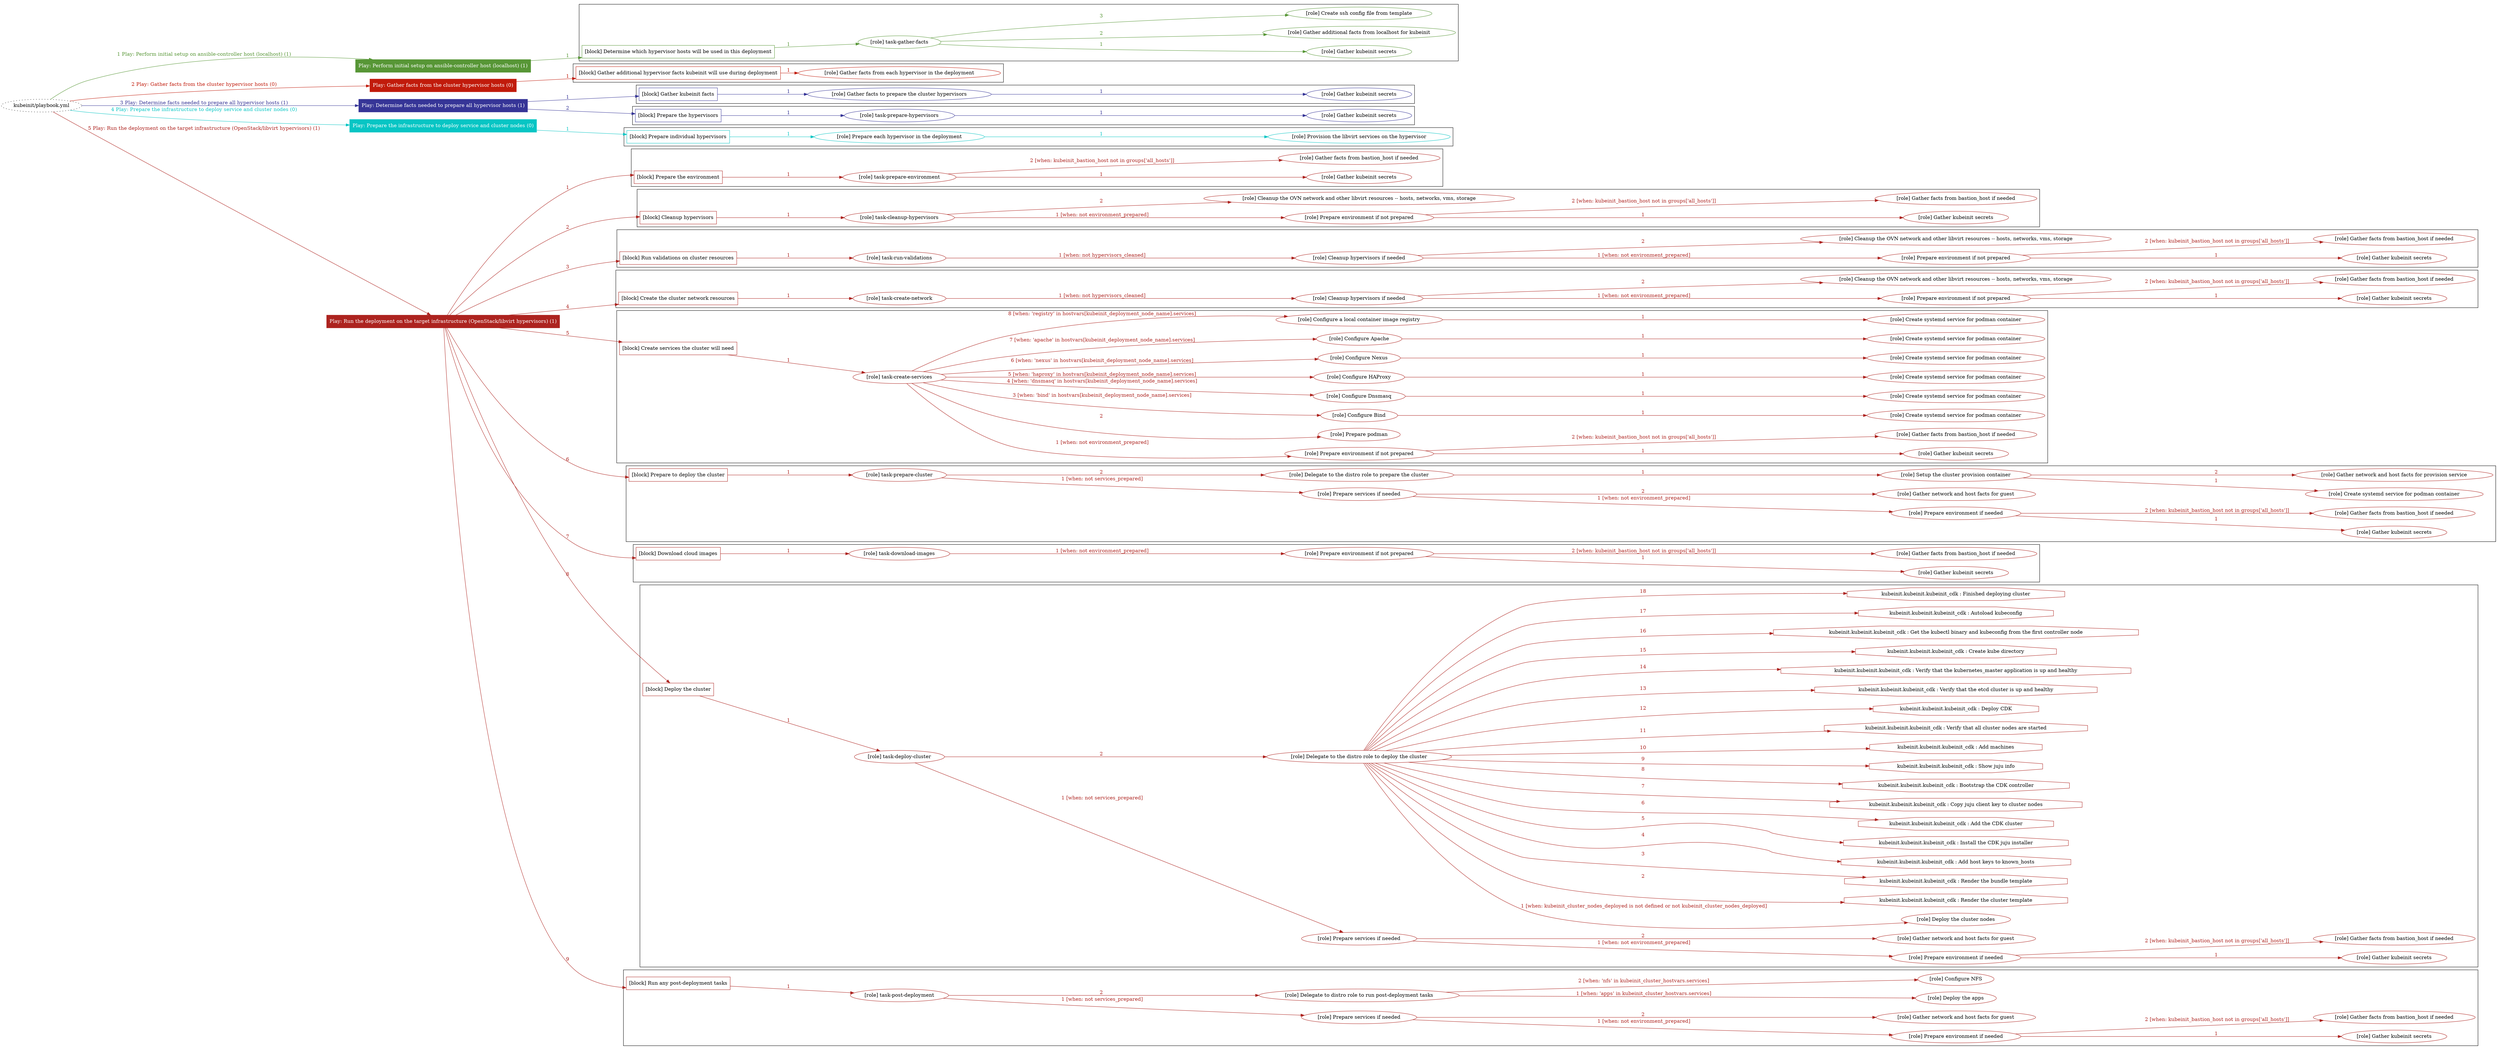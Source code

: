 digraph {
	graph [concentrate=true ordering=in rankdir=LR ratio=fill]
	edge [esep=5 sep=10]
	"kubeinit/playbook.yml" [URL="/home/runner/work/kubeinit/kubeinit/kubeinit/playbook.yml" id=playbook_30d21a10 style=dotted]
	"kubeinit/playbook.yml" -> play_025f1a08 [label="1 Play: Perform initial setup on ansible-controller host (localhost) (1)" color="#579636" fontcolor="#579636" id=edge_play_025f1a08 labeltooltip="1 Play: Perform initial setup on ansible-controller host (localhost) (1)" tooltip="1 Play: Perform initial setup on ansible-controller host (localhost) (1)"]
	subgraph "Play: Perform initial setup on ansible-controller host (localhost) (1)" {
		play_025f1a08 [label="Play: Perform initial setup on ansible-controller host (localhost) (1)" URL="/home/runner/work/kubeinit/kubeinit/kubeinit/playbook.yml" color="#579636" fontcolor="#ffffff" id=play_025f1a08 shape=box style=filled tooltip=localhost]
		play_025f1a08 -> block_5d4c8c67 [label=1 color="#579636" fontcolor="#579636" id=edge_block_5d4c8c67 labeltooltip=1 tooltip=1]
		subgraph cluster_block_5d4c8c67 {
			block_5d4c8c67 [label="[block] Determine which hypervisor hosts will be used in this deployment" URL="/home/runner/work/kubeinit/kubeinit/kubeinit/playbook.yml" color="#579636" id=block_5d4c8c67 labeltooltip="Determine which hypervisor hosts will be used in this deployment" shape=box tooltip="Determine which hypervisor hosts will be used in this deployment"]
			block_5d4c8c67 -> role_21041149 [label="1 " color="#579636" fontcolor="#579636" id=edge_role_21041149 labeltooltip="1 " tooltip="1 "]
			subgraph "task-gather-facts" {
				role_21041149 [label="[role] task-gather-facts" URL="/home/runner/work/kubeinit/kubeinit/kubeinit/playbook.yml" color="#579636" id=role_21041149 tooltip="task-gather-facts"]
				role_21041149 -> role_229ce5f5 [label="1 " color="#579636" fontcolor="#579636" id=edge_role_229ce5f5 labeltooltip="1 " tooltip="1 "]
				subgraph "Gather kubeinit secrets" {
					role_229ce5f5 [label="[role] Gather kubeinit secrets" URL="/home/runner/.ansible/collections/ansible_collections/kubeinit/kubeinit/roles/kubeinit_prepare/tasks/build_hypervisors_group.yml" color="#579636" id=role_229ce5f5 tooltip="Gather kubeinit secrets"]
				}
				role_21041149 -> role_b0ce690d [label="2 " color="#579636" fontcolor="#579636" id=edge_role_b0ce690d labeltooltip="2 " tooltip="2 "]
				subgraph "Gather additional facts from localhost for kubeinit" {
					role_b0ce690d [label="[role] Gather additional facts from localhost for kubeinit" URL="/home/runner/.ansible/collections/ansible_collections/kubeinit/kubeinit/roles/kubeinit_prepare/tasks/build_hypervisors_group.yml" color="#579636" id=role_b0ce690d tooltip="Gather additional facts from localhost for kubeinit"]
				}
				role_21041149 -> role_36948335 [label="3 " color="#579636" fontcolor="#579636" id=edge_role_36948335 labeltooltip="3 " tooltip="3 "]
				subgraph "Create ssh config file from template" {
					role_36948335 [label="[role] Create ssh config file from template" URL="/home/runner/.ansible/collections/ansible_collections/kubeinit/kubeinit/roles/kubeinit_prepare/tasks/build_hypervisors_group.yml" color="#579636" id=role_36948335 tooltip="Create ssh config file from template"]
				}
			}
		}
	}
	"kubeinit/playbook.yml" -> play_4ce7e1fe [label="2 Play: Gather facts from the cluster hypervisor hosts (0)" color="#c11b0b" fontcolor="#c11b0b" id=edge_play_4ce7e1fe labeltooltip="2 Play: Gather facts from the cluster hypervisor hosts (0)" tooltip="2 Play: Gather facts from the cluster hypervisor hosts (0)"]
	subgraph "Play: Gather facts from the cluster hypervisor hosts (0)" {
		play_4ce7e1fe [label="Play: Gather facts from the cluster hypervisor hosts (0)" URL="/home/runner/work/kubeinit/kubeinit/kubeinit/playbook.yml" color="#c11b0b" fontcolor="#ffffff" id=play_4ce7e1fe shape=box style=filled tooltip="Play: Gather facts from the cluster hypervisor hosts (0)"]
		play_4ce7e1fe -> block_2346156a [label=1 color="#c11b0b" fontcolor="#c11b0b" id=edge_block_2346156a labeltooltip=1 tooltip=1]
		subgraph cluster_block_2346156a {
			block_2346156a [label="[block] Gather additional hypervisor facts kubeinit will use during deployment" URL="/home/runner/work/kubeinit/kubeinit/kubeinit/playbook.yml" color="#c11b0b" id=block_2346156a labeltooltip="Gather additional hypervisor facts kubeinit will use during deployment" shape=box tooltip="Gather additional hypervisor facts kubeinit will use during deployment"]
			block_2346156a -> role_1f23dcbb [label="1 " color="#c11b0b" fontcolor="#c11b0b" id=edge_role_1f23dcbb labeltooltip="1 " tooltip="1 "]
			subgraph "Gather facts from each hypervisor in the deployment" {
				role_1f23dcbb [label="[role] Gather facts from each hypervisor in the deployment" URL="/home/runner/work/kubeinit/kubeinit/kubeinit/playbook.yml" color="#c11b0b" id=role_1f23dcbb tooltip="Gather facts from each hypervisor in the deployment"]
			}
		}
	}
	"kubeinit/playbook.yml" -> play_ddccc95a [label="3 Play: Determine facts needed to prepare all hypervisor hosts (1)" color="#363597" fontcolor="#363597" id=edge_play_ddccc95a labeltooltip="3 Play: Determine facts needed to prepare all hypervisor hosts (1)" tooltip="3 Play: Determine facts needed to prepare all hypervisor hosts (1)"]
	subgraph "Play: Determine facts needed to prepare all hypervisor hosts (1)" {
		play_ddccc95a [label="Play: Determine facts needed to prepare all hypervisor hosts (1)" URL="/home/runner/work/kubeinit/kubeinit/kubeinit/playbook.yml" color="#363597" fontcolor="#ffffff" id=play_ddccc95a shape=box style=filled tooltip=localhost]
		play_ddccc95a -> block_87a420b2 [label=1 color="#363597" fontcolor="#363597" id=edge_block_87a420b2 labeltooltip=1 tooltip=1]
		subgraph cluster_block_87a420b2 {
			block_87a420b2 [label="[block] Gather kubeinit facts" URL="/home/runner/work/kubeinit/kubeinit/kubeinit/playbook.yml" color="#363597" id=block_87a420b2 labeltooltip="Gather kubeinit facts" shape=box tooltip="Gather kubeinit facts"]
			block_87a420b2 -> role_b308c6ef [label="1 " color="#363597" fontcolor="#363597" id=edge_role_b308c6ef labeltooltip="1 " tooltip="1 "]
			subgraph "Gather facts to prepare the cluster hypervisors" {
				role_b308c6ef [label="[role] Gather facts to prepare the cluster hypervisors" URL="/home/runner/work/kubeinit/kubeinit/kubeinit/playbook.yml" color="#363597" id=role_b308c6ef tooltip="Gather facts to prepare the cluster hypervisors"]
				role_b308c6ef -> role_d88ee754 [label="1 " color="#363597" fontcolor="#363597" id=edge_role_d88ee754 labeltooltip="1 " tooltip="1 "]
				subgraph "Gather kubeinit secrets" {
					role_d88ee754 [label="[role] Gather kubeinit secrets" URL="/home/runner/.ansible/collections/ansible_collections/kubeinit/kubeinit/roles/kubeinit_prepare/tasks/gather_kubeinit_facts.yml" color="#363597" id=role_d88ee754 tooltip="Gather kubeinit secrets"]
				}
			}
		}
		play_ddccc95a -> block_27677c48 [label=2 color="#363597" fontcolor="#363597" id=edge_block_27677c48 labeltooltip=2 tooltip=2]
		subgraph cluster_block_27677c48 {
			block_27677c48 [label="[block] Prepare the hypervisors" URL="/home/runner/work/kubeinit/kubeinit/kubeinit/playbook.yml" color="#363597" id=block_27677c48 labeltooltip="Prepare the hypervisors" shape=box tooltip="Prepare the hypervisors"]
			block_27677c48 -> role_664a2248 [label="1 " color="#363597" fontcolor="#363597" id=edge_role_664a2248 labeltooltip="1 " tooltip="1 "]
			subgraph "task-prepare-hypervisors" {
				role_664a2248 [label="[role] task-prepare-hypervisors" URL="/home/runner/work/kubeinit/kubeinit/kubeinit/playbook.yml" color="#363597" id=role_664a2248 tooltip="task-prepare-hypervisors"]
				role_664a2248 -> role_19e0c2fb [label="1 " color="#363597" fontcolor="#363597" id=edge_role_19e0c2fb labeltooltip="1 " tooltip="1 "]
				subgraph "Gather kubeinit secrets" {
					role_19e0c2fb [label="[role] Gather kubeinit secrets" URL="/home/runner/.ansible/collections/ansible_collections/kubeinit/kubeinit/roles/kubeinit_prepare/tasks/gather_kubeinit_facts.yml" color="#363597" id=role_19e0c2fb tooltip="Gather kubeinit secrets"]
				}
			}
		}
	}
	"kubeinit/playbook.yml" -> play_166063ec [label="4 Play: Prepare the infrastructure to deploy service and cluster nodes (0)" color="#07c5c4" fontcolor="#07c5c4" id=edge_play_166063ec labeltooltip="4 Play: Prepare the infrastructure to deploy service and cluster nodes (0)" tooltip="4 Play: Prepare the infrastructure to deploy service and cluster nodes (0)"]
	subgraph "Play: Prepare the infrastructure to deploy service and cluster nodes (0)" {
		play_166063ec [label="Play: Prepare the infrastructure to deploy service and cluster nodes (0)" URL="/home/runner/work/kubeinit/kubeinit/kubeinit/playbook.yml" color="#07c5c4" fontcolor="#ffffff" id=play_166063ec shape=box style=filled tooltip="Play: Prepare the infrastructure to deploy service and cluster nodes (0)"]
		play_166063ec -> block_a33ff3dd [label=1 color="#07c5c4" fontcolor="#07c5c4" id=edge_block_a33ff3dd labeltooltip=1 tooltip=1]
		subgraph cluster_block_a33ff3dd {
			block_a33ff3dd [label="[block] Prepare individual hypervisors" URL="/home/runner/work/kubeinit/kubeinit/kubeinit/playbook.yml" color="#07c5c4" id=block_a33ff3dd labeltooltip="Prepare individual hypervisors" shape=box tooltip="Prepare individual hypervisors"]
			block_a33ff3dd -> role_ee4885bb [label="1 " color="#07c5c4" fontcolor="#07c5c4" id=edge_role_ee4885bb labeltooltip="1 " tooltip="1 "]
			subgraph "Prepare each hypervisor in the deployment" {
				role_ee4885bb [label="[role] Prepare each hypervisor in the deployment" URL="/home/runner/work/kubeinit/kubeinit/kubeinit/playbook.yml" color="#07c5c4" id=role_ee4885bb tooltip="Prepare each hypervisor in the deployment"]
				role_ee4885bb -> role_7a27f499 [label="1 " color="#07c5c4" fontcolor="#07c5c4" id=edge_role_7a27f499 labeltooltip="1 " tooltip="1 "]
				subgraph "Provision the libvirt services on the hypervisor" {
					role_7a27f499 [label="[role] Provision the libvirt services on the hypervisor" URL="/home/runner/.ansible/collections/ansible_collections/kubeinit/kubeinit/roles/kubeinit_prepare/tasks/prepare_hypervisor.yml" color="#07c5c4" id=role_7a27f499 tooltip="Provision the libvirt services on the hypervisor"]
				}
			}
		}
	}
	"kubeinit/playbook.yml" -> play_fd8ba2b4 [label="5 Play: Run the deployment on the target infrastructure (OpenStack/libvirt hypervisors) (1)" color="#ad231f" fontcolor="#ad231f" id=edge_play_fd8ba2b4 labeltooltip="5 Play: Run the deployment on the target infrastructure (OpenStack/libvirt hypervisors) (1)" tooltip="5 Play: Run the deployment on the target infrastructure (OpenStack/libvirt hypervisors) (1)"]
	subgraph "Play: Run the deployment on the target infrastructure (OpenStack/libvirt hypervisors) (1)" {
		play_fd8ba2b4 [label="Play: Run the deployment on the target infrastructure (OpenStack/libvirt hypervisors) (1)" URL="/home/runner/work/kubeinit/kubeinit/kubeinit/playbook.yml" color="#ad231f" fontcolor="#ffffff" id=play_fd8ba2b4 shape=box style=filled tooltip=localhost]
		play_fd8ba2b4 -> block_4c7c4606 [label=1 color="#ad231f" fontcolor="#ad231f" id=edge_block_4c7c4606 labeltooltip=1 tooltip=1]
		subgraph cluster_block_4c7c4606 {
			block_4c7c4606 [label="[block] Prepare the environment" URL="/home/runner/work/kubeinit/kubeinit/kubeinit/playbook.yml" color="#ad231f" id=block_4c7c4606 labeltooltip="Prepare the environment" shape=box tooltip="Prepare the environment"]
			block_4c7c4606 -> role_a2d99c66 [label="1 " color="#ad231f" fontcolor="#ad231f" id=edge_role_a2d99c66 labeltooltip="1 " tooltip="1 "]
			subgraph "task-prepare-environment" {
				role_a2d99c66 [label="[role] task-prepare-environment" URL="/home/runner/work/kubeinit/kubeinit/kubeinit/playbook.yml" color="#ad231f" id=role_a2d99c66 tooltip="task-prepare-environment"]
				role_a2d99c66 -> role_9567ee6f [label="1 " color="#ad231f" fontcolor="#ad231f" id=edge_role_9567ee6f labeltooltip="1 " tooltip="1 "]
				subgraph "Gather kubeinit secrets" {
					role_9567ee6f [label="[role] Gather kubeinit secrets" URL="/home/runner/.ansible/collections/ansible_collections/kubeinit/kubeinit/roles/kubeinit_prepare/tasks/gather_kubeinit_facts.yml" color="#ad231f" id=role_9567ee6f tooltip="Gather kubeinit secrets"]
				}
				role_a2d99c66 -> role_25e3a2d7 [label="2 [when: kubeinit_bastion_host not in groups['all_hosts']]" color="#ad231f" fontcolor="#ad231f" id=edge_role_25e3a2d7 labeltooltip="2 [when: kubeinit_bastion_host not in groups['all_hosts']]" tooltip="2 [when: kubeinit_bastion_host not in groups['all_hosts']]"]
				subgraph "Gather facts from bastion_host if needed" {
					role_25e3a2d7 [label="[role] Gather facts from bastion_host if needed" URL="/home/runner/.ansible/collections/ansible_collections/kubeinit/kubeinit/roles/kubeinit_prepare/tasks/main.yml" color="#ad231f" id=role_25e3a2d7 tooltip="Gather facts from bastion_host if needed"]
				}
			}
		}
		play_fd8ba2b4 -> block_2d441786 [label=2 color="#ad231f" fontcolor="#ad231f" id=edge_block_2d441786 labeltooltip=2 tooltip=2]
		subgraph cluster_block_2d441786 {
			block_2d441786 [label="[block] Cleanup hypervisors" URL="/home/runner/work/kubeinit/kubeinit/kubeinit/playbook.yml" color="#ad231f" id=block_2d441786 labeltooltip="Cleanup hypervisors" shape=box tooltip="Cleanup hypervisors"]
			block_2d441786 -> role_ef2d1cad [label="1 " color="#ad231f" fontcolor="#ad231f" id=edge_role_ef2d1cad labeltooltip="1 " tooltip="1 "]
			subgraph "task-cleanup-hypervisors" {
				role_ef2d1cad [label="[role] task-cleanup-hypervisors" URL="/home/runner/work/kubeinit/kubeinit/kubeinit/playbook.yml" color="#ad231f" id=role_ef2d1cad tooltip="task-cleanup-hypervisors"]
				role_ef2d1cad -> role_a94af7ad [label="1 [when: not environment_prepared]" color="#ad231f" fontcolor="#ad231f" id=edge_role_a94af7ad labeltooltip="1 [when: not environment_prepared]" tooltip="1 [when: not environment_prepared]"]
				subgraph "Prepare environment if not prepared" {
					role_a94af7ad [label="[role] Prepare environment if not prepared" URL="/home/runner/.ansible/collections/ansible_collections/kubeinit/kubeinit/roles/kubeinit_libvirt/tasks/cleanup_hypervisors.yml" color="#ad231f" id=role_a94af7ad tooltip="Prepare environment if not prepared"]
					role_a94af7ad -> role_3e57bcb7 [label="1 " color="#ad231f" fontcolor="#ad231f" id=edge_role_3e57bcb7 labeltooltip="1 " tooltip="1 "]
					subgraph "Gather kubeinit secrets" {
						role_3e57bcb7 [label="[role] Gather kubeinit secrets" URL="/home/runner/.ansible/collections/ansible_collections/kubeinit/kubeinit/roles/kubeinit_prepare/tasks/gather_kubeinit_facts.yml" color="#ad231f" id=role_3e57bcb7 tooltip="Gather kubeinit secrets"]
					}
					role_a94af7ad -> role_781624ca [label="2 [when: kubeinit_bastion_host not in groups['all_hosts']]" color="#ad231f" fontcolor="#ad231f" id=edge_role_781624ca labeltooltip="2 [when: kubeinit_bastion_host not in groups['all_hosts']]" tooltip="2 [when: kubeinit_bastion_host not in groups['all_hosts']]"]
					subgraph "Gather facts from bastion_host if needed" {
						role_781624ca [label="[role] Gather facts from bastion_host if needed" URL="/home/runner/.ansible/collections/ansible_collections/kubeinit/kubeinit/roles/kubeinit_prepare/tasks/main.yml" color="#ad231f" id=role_781624ca tooltip="Gather facts from bastion_host if needed"]
					}
				}
				role_ef2d1cad -> role_dff8a1dd [label="2 " color="#ad231f" fontcolor="#ad231f" id=edge_role_dff8a1dd labeltooltip="2 " tooltip="2 "]
				subgraph "Cleanup the OVN network and other libvirt resources -- hosts, networks, vms, storage" {
					role_dff8a1dd [label="[role] Cleanup the OVN network and other libvirt resources -- hosts, networks, vms, storage" URL="/home/runner/.ansible/collections/ansible_collections/kubeinit/kubeinit/roles/kubeinit_libvirt/tasks/cleanup_hypervisors.yml" color="#ad231f" id=role_dff8a1dd tooltip="Cleanup the OVN network and other libvirt resources -- hosts, networks, vms, storage"]
				}
			}
		}
		play_fd8ba2b4 -> block_5bc8a5e4 [label=3 color="#ad231f" fontcolor="#ad231f" id=edge_block_5bc8a5e4 labeltooltip=3 tooltip=3]
		subgraph cluster_block_5bc8a5e4 {
			block_5bc8a5e4 [label="[block] Run validations on cluster resources" URL="/home/runner/work/kubeinit/kubeinit/kubeinit/playbook.yml" color="#ad231f" id=block_5bc8a5e4 labeltooltip="Run validations on cluster resources" shape=box tooltip="Run validations on cluster resources"]
			block_5bc8a5e4 -> role_9f469bbd [label="1 " color="#ad231f" fontcolor="#ad231f" id=edge_role_9f469bbd labeltooltip="1 " tooltip="1 "]
			subgraph "task-run-validations" {
				role_9f469bbd [label="[role] task-run-validations" URL="/home/runner/work/kubeinit/kubeinit/kubeinit/playbook.yml" color="#ad231f" id=role_9f469bbd tooltip="task-run-validations"]
				role_9f469bbd -> role_f65868d7 [label="1 [when: not hypervisors_cleaned]" color="#ad231f" fontcolor="#ad231f" id=edge_role_f65868d7 labeltooltip="1 [when: not hypervisors_cleaned]" tooltip="1 [when: not hypervisors_cleaned]"]
				subgraph "Cleanup hypervisors if needed" {
					role_f65868d7 [label="[role] Cleanup hypervisors if needed" URL="/home/runner/.ansible/collections/ansible_collections/kubeinit/kubeinit/roles/kubeinit_validations/tasks/main.yml" color="#ad231f" id=role_f65868d7 tooltip="Cleanup hypervisors if needed"]
					role_f65868d7 -> role_eb84b957 [label="1 [when: not environment_prepared]" color="#ad231f" fontcolor="#ad231f" id=edge_role_eb84b957 labeltooltip="1 [when: not environment_prepared]" tooltip="1 [when: not environment_prepared]"]
					subgraph "Prepare environment if not prepared" {
						role_eb84b957 [label="[role] Prepare environment if not prepared" URL="/home/runner/.ansible/collections/ansible_collections/kubeinit/kubeinit/roles/kubeinit_libvirt/tasks/cleanup_hypervisors.yml" color="#ad231f" id=role_eb84b957 tooltip="Prepare environment if not prepared"]
						role_eb84b957 -> role_18fcd246 [label="1 " color="#ad231f" fontcolor="#ad231f" id=edge_role_18fcd246 labeltooltip="1 " tooltip="1 "]
						subgraph "Gather kubeinit secrets" {
							role_18fcd246 [label="[role] Gather kubeinit secrets" URL="/home/runner/.ansible/collections/ansible_collections/kubeinit/kubeinit/roles/kubeinit_prepare/tasks/gather_kubeinit_facts.yml" color="#ad231f" id=role_18fcd246 tooltip="Gather kubeinit secrets"]
						}
						role_eb84b957 -> role_c46f5775 [label="2 [when: kubeinit_bastion_host not in groups['all_hosts']]" color="#ad231f" fontcolor="#ad231f" id=edge_role_c46f5775 labeltooltip="2 [when: kubeinit_bastion_host not in groups['all_hosts']]" tooltip="2 [when: kubeinit_bastion_host not in groups['all_hosts']]"]
						subgraph "Gather facts from bastion_host if needed" {
							role_c46f5775 [label="[role] Gather facts from bastion_host if needed" URL="/home/runner/.ansible/collections/ansible_collections/kubeinit/kubeinit/roles/kubeinit_prepare/tasks/main.yml" color="#ad231f" id=role_c46f5775 tooltip="Gather facts from bastion_host if needed"]
						}
					}
					role_f65868d7 -> role_adb3ea1c [label="2 " color="#ad231f" fontcolor="#ad231f" id=edge_role_adb3ea1c labeltooltip="2 " tooltip="2 "]
					subgraph "Cleanup the OVN network and other libvirt resources -- hosts, networks, vms, storage" {
						role_adb3ea1c [label="[role] Cleanup the OVN network and other libvirt resources -- hosts, networks, vms, storage" URL="/home/runner/.ansible/collections/ansible_collections/kubeinit/kubeinit/roles/kubeinit_libvirt/tasks/cleanup_hypervisors.yml" color="#ad231f" id=role_adb3ea1c tooltip="Cleanup the OVN network and other libvirt resources -- hosts, networks, vms, storage"]
					}
				}
			}
		}
		play_fd8ba2b4 -> block_ec8a6b00 [label=4 color="#ad231f" fontcolor="#ad231f" id=edge_block_ec8a6b00 labeltooltip=4 tooltip=4]
		subgraph cluster_block_ec8a6b00 {
			block_ec8a6b00 [label="[block] Create the cluster network resources" URL="/home/runner/work/kubeinit/kubeinit/kubeinit/playbook.yml" color="#ad231f" id=block_ec8a6b00 labeltooltip="Create the cluster network resources" shape=box tooltip="Create the cluster network resources"]
			block_ec8a6b00 -> role_7d8aef89 [label="1 " color="#ad231f" fontcolor="#ad231f" id=edge_role_7d8aef89 labeltooltip="1 " tooltip="1 "]
			subgraph "task-create-network" {
				role_7d8aef89 [label="[role] task-create-network" URL="/home/runner/work/kubeinit/kubeinit/kubeinit/playbook.yml" color="#ad231f" id=role_7d8aef89 tooltip="task-create-network"]
				role_7d8aef89 -> role_a4110d48 [label="1 [when: not hypervisors_cleaned]" color="#ad231f" fontcolor="#ad231f" id=edge_role_a4110d48 labeltooltip="1 [when: not hypervisors_cleaned]" tooltip="1 [when: not hypervisors_cleaned]"]
				subgraph "Cleanup hypervisors if needed" {
					role_a4110d48 [label="[role] Cleanup hypervisors if needed" URL="/home/runner/.ansible/collections/ansible_collections/kubeinit/kubeinit/roles/kubeinit_libvirt/tasks/create_network.yml" color="#ad231f" id=role_a4110d48 tooltip="Cleanup hypervisors if needed"]
					role_a4110d48 -> role_8b14fcb0 [label="1 [when: not environment_prepared]" color="#ad231f" fontcolor="#ad231f" id=edge_role_8b14fcb0 labeltooltip="1 [when: not environment_prepared]" tooltip="1 [when: not environment_prepared]"]
					subgraph "Prepare environment if not prepared" {
						role_8b14fcb0 [label="[role] Prepare environment if not prepared" URL="/home/runner/.ansible/collections/ansible_collections/kubeinit/kubeinit/roles/kubeinit_libvirt/tasks/cleanup_hypervisors.yml" color="#ad231f" id=role_8b14fcb0 tooltip="Prepare environment if not prepared"]
						role_8b14fcb0 -> role_9b36d74d [label="1 " color="#ad231f" fontcolor="#ad231f" id=edge_role_9b36d74d labeltooltip="1 " tooltip="1 "]
						subgraph "Gather kubeinit secrets" {
							role_9b36d74d [label="[role] Gather kubeinit secrets" URL="/home/runner/.ansible/collections/ansible_collections/kubeinit/kubeinit/roles/kubeinit_prepare/tasks/gather_kubeinit_facts.yml" color="#ad231f" id=role_9b36d74d tooltip="Gather kubeinit secrets"]
						}
						role_8b14fcb0 -> role_15b9a8f8 [label="2 [when: kubeinit_bastion_host not in groups['all_hosts']]" color="#ad231f" fontcolor="#ad231f" id=edge_role_15b9a8f8 labeltooltip="2 [when: kubeinit_bastion_host not in groups['all_hosts']]" tooltip="2 [when: kubeinit_bastion_host not in groups['all_hosts']]"]
						subgraph "Gather facts from bastion_host if needed" {
							role_15b9a8f8 [label="[role] Gather facts from bastion_host if needed" URL="/home/runner/.ansible/collections/ansible_collections/kubeinit/kubeinit/roles/kubeinit_prepare/tasks/main.yml" color="#ad231f" id=role_15b9a8f8 tooltip="Gather facts from bastion_host if needed"]
						}
					}
					role_a4110d48 -> role_02d79713 [label="2 " color="#ad231f" fontcolor="#ad231f" id=edge_role_02d79713 labeltooltip="2 " tooltip="2 "]
					subgraph "Cleanup the OVN network and other libvirt resources -- hosts, networks, vms, storage" {
						role_02d79713 [label="[role] Cleanup the OVN network and other libvirt resources -- hosts, networks, vms, storage" URL="/home/runner/.ansible/collections/ansible_collections/kubeinit/kubeinit/roles/kubeinit_libvirt/tasks/cleanup_hypervisors.yml" color="#ad231f" id=role_02d79713 tooltip="Cleanup the OVN network and other libvirt resources -- hosts, networks, vms, storage"]
					}
				}
			}
		}
		play_fd8ba2b4 -> block_6a7971f4 [label=5 color="#ad231f" fontcolor="#ad231f" id=edge_block_6a7971f4 labeltooltip=5 tooltip=5]
		subgraph cluster_block_6a7971f4 {
			block_6a7971f4 [label="[block] Create services the cluster will need" URL="/home/runner/work/kubeinit/kubeinit/kubeinit/playbook.yml" color="#ad231f" id=block_6a7971f4 labeltooltip="Create services the cluster will need" shape=box tooltip="Create services the cluster will need"]
			block_6a7971f4 -> role_14b0a792 [label="1 " color="#ad231f" fontcolor="#ad231f" id=edge_role_14b0a792 labeltooltip="1 " tooltip="1 "]
			subgraph "task-create-services" {
				role_14b0a792 [label="[role] task-create-services" URL="/home/runner/work/kubeinit/kubeinit/kubeinit/playbook.yml" color="#ad231f" id=role_14b0a792 tooltip="task-create-services"]
				role_14b0a792 -> role_591407d9 [label="1 [when: not environment_prepared]" color="#ad231f" fontcolor="#ad231f" id=edge_role_591407d9 labeltooltip="1 [when: not environment_prepared]" tooltip="1 [when: not environment_prepared]"]
				subgraph "Prepare environment if not prepared" {
					role_591407d9 [label="[role] Prepare environment if not prepared" URL="/home/runner/.ansible/collections/ansible_collections/kubeinit/kubeinit/roles/kubeinit_services/tasks/main.yml" color="#ad231f" id=role_591407d9 tooltip="Prepare environment if not prepared"]
					role_591407d9 -> role_9155cc72 [label="1 " color="#ad231f" fontcolor="#ad231f" id=edge_role_9155cc72 labeltooltip="1 " tooltip="1 "]
					subgraph "Gather kubeinit secrets" {
						role_9155cc72 [label="[role] Gather kubeinit secrets" URL="/home/runner/.ansible/collections/ansible_collections/kubeinit/kubeinit/roles/kubeinit_prepare/tasks/gather_kubeinit_facts.yml" color="#ad231f" id=role_9155cc72 tooltip="Gather kubeinit secrets"]
					}
					role_591407d9 -> role_a4331ed5 [label="2 [when: kubeinit_bastion_host not in groups['all_hosts']]" color="#ad231f" fontcolor="#ad231f" id=edge_role_a4331ed5 labeltooltip="2 [when: kubeinit_bastion_host not in groups['all_hosts']]" tooltip="2 [when: kubeinit_bastion_host not in groups['all_hosts']]"]
					subgraph "Gather facts from bastion_host if needed" {
						role_a4331ed5 [label="[role] Gather facts from bastion_host if needed" URL="/home/runner/.ansible/collections/ansible_collections/kubeinit/kubeinit/roles/kubeinit_prepare/tasks/main.yml" color="#ad231f" id=role_a4331ed5 tooltip="Gather facts from bastion_host if needed"]
					}
				}
				role_14b0a792 -> role_f0c7b7d2 [label="2 " color="#ad231f" fontcolor="#ad231f" id=edge_role_f0c7b7d2 labeltooltip="2 " tooltip="2 "]
				subgraph "Prepare podman" {
					role_f0c7b7d2 [label="[role] Prepare podman" URL="/home/runner/.ansible/collections/ansible_collections/kubeinit/kubeinit/roles/kubeinit_services/tasks/00_create_service_pod.yml" color="#ad231f" id=role_f0c7b7d2 tooltip="Prepare podman"]
				}
				role_14b0a792 -> role_6f75eddb [label="3 [when: 'bind' in hostvars[kubeinit_deployment_node_name].services]" color="#ad231f" fontcolor="#ad231f" id=edge_role_6f75eddb labeltooltip="3 [when: 'bind' in hostvars[kubeinit_deployment_node_name].services]" tooltip="3 [when: 'bind' in hostvars[kubeinit_deployment_node_name].services]"]
				subgraph "Configure Bind" {
					role_6f75eddb [label="[role] Configure Bind" URL="/home/runner/.ansible/collections/ansible_collections/kubeinit/kubeinit/roles/kubeinit_services/tasks/start_services_containers.yml" color="#ad231f" id=role_6f75eddb tooltip="Configure Bind"]
					role_6f75eddb -> role_fdf5fbcb [label="1 " color="#ad231f" fontcolor="#ad231f" id=edge_role_fdf5fbcb labeltooltip="1 " tooltip="1 "]
					subgraph "Create systemd service for podman container" {
						role_fdf5fbcb [label="[role] Create systemd service for podman container" URL="/home/runner/.ansible/collections/ansible_collections/kubeinit/kubeinit/roles/kubeinit_bind/tasks/main.yml" color="#ad231f" id=role_fdf5fbcb tooltip="Create systemd service for podman container"]
					}
				}
				role_14b0a792 -> role_08514412 [label="4 [when: 'dnsmasq' in hostvars[kubeinit_deployment_node_name].services]" color="#ad231f" fontcolor="#ad231f" id=edge_role_08514412 labeltooltip="4 [when: 'dnsmasq' in hostvars[kubeinit_deployment_node_name].services]" tooltip="4 [when: 'dnsmasq' in hostvars[kubeinit_deployment_node_name].services]"]
				subgraph "Configure Dnsmasq" {
					role_08514412 [label="[role] Configure Dnsmasq" URL="/home/runner/.ansible/collections/ansible_collections/kubeinit/kubeinit/roles/kubeinit_services/tasks/start_services_containers.yml" color="#ad231f" id=role_08514412 tooltip="Configure Dnsmasq"]
					role_08514412 -> role_964f129e [label="1 " color="#ad231f" fontcolor="#ad231f" id=edge_role_964f129e labeltooltip="1 " tooltip="1 "]
					subgraph "Create systemd service for podman container" {
						role_964f129e [label="[role] Create systemd service for podman container" URL="/home/runner/.ansible/collections/ansible_collections/kubeinit/kubeinit/roles/kubeinit_dnsmasq/tasks/main.yml" color="#ad231f" id=role_964f129e tooltip="Create systemd service for podman container"]
					}
				}
				role_14b0a792 -> role_113a4937 [label="5 [when: 'haproxy' in hostvars[kubeinit_deployment_node_name].services]" color="#ad231f" fontcolor="#ad231f" id=edge_role_113a4937 labeltooltip="5 [when: 'haproxy' in hostvars[kubeinit_deployment_node_name].services]" tooltip="5 [when: 'haproxy' in hostvars[kubeinit_deployment_node_name].services]"]
				subgraph "Configure HAProxy" {
					role_113a4937 [label="[role] Configure HAProxy" URL="/home/runner/.ansible/collections/ansible_collections/kubeinit/kubeinit/roles/kubeinit_services/tasks/start_services_containers.yml" color="#ad231f" id=role_113a4937 tooltip="Configure HAProxy"]
					role_113a4937 -> role_d18dd566 [label="1 " color="#ad231f" fontcolor="#ad231f" id=edge_role_d18dd566 labeltooltip="1 " tooltip="1 "]
					subgraph "Create systemd service for podman container" {
						role_d18dd566 [label="[role] Create systemd service for podman container" URL="/home/runner/.ansible/collections/ansible_collections/kubeinit/kubeinit/roles/kubeinit_haproxy/tasks/main.yml" color="#ad231f" id=role_d18dd566 tooltip="Create systemd service for podman container"]
					}
				}
				role_14b0a792 -> role_01611f17 [label="6 [when: 'nexus' in hostvars[kubeinit_deployment_node_name].services]" color="#ad231f" fontcolor="#ad231f" id=edge_role_01611f17 labeltooltip="6 [when: 'nexus' in hostvars[kubeinit_deployment_node_name].services]" tooltip="6 [when: 'nexus' in hostvars[kubeinit_deployment_node_name].services]"]
				subgraph "Configure Nexus" {
					role_01611f17 [label="[role] Configure Nexus" URL="/home/runner/.ansible/collections/ansible_collections/kubeinit/kubeinit/roles/kubeinit_services/tasks/start_services_containers.yml" color="#ad231f" id=role_01611f17 tooltip="Configure Nexus"]
					role_01611f17 -> role_f6d18562 [label="1 " color="#ad231f" fontcolor="#ad231f" id=edge_role_f6d18562 labeltooltip="1 " tooltip="1 "]
					subgraph "Create systemd service for podman container" {
						role_f6d18562 [label="[role] Create systemd service for podman container" URL="/home/runner/.ansible/collections/ansible_collections/kubeinit/kubeinit/roles/kubeinit_nexus/tasks/main.yml" color="#ad231f" id=role_f6d18562 tooltip="Create systemd service for podman container"]
					}
				}
				role_14b0a792 -> role_17893755 [label="7 [when: 'apache' in hostvars[kubeinit_deployment_node_name].services]" color="#ad231f" fontcolor="#ad231f" id=edge_role_17893755 labeltooltip="7 [when: 'apache' in hostvars[kubeinit_deployment_node_name].services]" tooltip="7 [when: 'apache' in hostvars[kubeinit_deployment_node_name].services]"]
				subgraph "Configure Apache" {
					role_17893755 [label="[role] Configure Apache" URL="/home/runner/.ansible/collections/ansible_collections/kubeinit/kubeinit/roles/kubeinit_services/tasks/start_services_containers.yml" color="#ad231f" id=role_17893755 tooltip="Configure Apache"]
					role_17893755 -> role_c3492707 [label="1 " color="#ad231f" fontcolor="#ad231f" id=edge_role_c3492707 labeltooltip="1 " tooltip="1 "]
					subgraph "Create systemd service for podman container" {
						role_c3492707 [label="[role] Create systemd service for podman container" URL="/home/runner/.ansible/collections/ansible_collections/kubeinit/kubeinit/roles/kubeinit_apache/tasks/main.yml" color="#ad231f" id=role_c3492707 tooltip="Create systemd service for podman container"]
					}
				}
				role_14b0a792 -> role_04ac76eb [label="8 [when: 'registry' in hostvars[kubeinit_deployment_node_name].services]" color="#ad231f" fontcolor="#ad231f" id=edge_role_04ac76eb labeltooltip="8 [when: 'registry' in hostvars[kubeinit_deployment_node_name].services]" tooltip="8 [when: 'registry' in hostvars[kubeinit_deployment_node_name].services]"]
				subgraph "Configure a local container image registry" {
					role_04ac76eb [label="[role] Configure a local container image registry" URL="/home/runner/.ansible/collections/ansible_collections/kubeinit/kubeinit/roles/kubeinit_services/tasks/start_services_containers.yml" color="#ad231f" id=role_04ac76eb tooltip="Configure a local container image registry"]
					role_04ac76eb -> role_98883982 [label="1 " color="#ad231f" fontcolor="#ad231f" id=edge_role_98883982 labeltooltip="1 " tooltip="1 "]
					subgraph "Create systemd service for podman container" {
						role_98883982 [label="[role] Create systemd service for podman container" URL="/home/runner/.ansible/collections/ansible_collections/kubeinit/kubeinit/roles/kubeinit_registry/tasks/main.yml" color="#ad231f" id=role_98883982 tooltip="Create systemd service for podman container"]
					}
				}
			}
		}
		play_fd8ba2b4 -> block_2bceac12 [label=6 color="#ad231f" fontcolor="#ad231f" id=edge_block_2bceac12 labeltooltip=6 tooltip=6]
		subgraph cluster_block_2bceac12 {
			block_2bceac12 [label="[block] Prepare to deploy the cluster" URL="/home/runner/work/kubeinit/kubeinit/kubeinit/playbook.yml" color="#ad231f" id=block_2bceac12 labeltooltip="Prepare to deploy the cluster" shape=box tooltip="Prepare to deploy the cluster"]
			block_2bceac12 -> role_7935dfe8 [label="1 " color="#ad231f" fontcolor="#ad231f" id=edge_role_7935dfe8 labeltooltip="1 " tooltip="1 "]
			subgraph "task-prepare-cluster" {
				role_7935dfe8 [label="[role] task-prepare-cluster" URL="/home/runner/work/kubeinit/kubeinit/kubeinit/playbook.yml" color="#ad231f" id=role_7935dfe8 tooltip="task-prepare-cluster"]
				role_7935dfe8 -> role_67c8cf61 [label="1 [when: not services_prepared]" color="#ad231f" fontcolor="#ad231f" id=edge_role_67c8cf61 labeltooltip="1 [when: not services_prepared]" tooltip="1 [when: not services_prepared]"]
				subgraph "Prepare services if needed" {
					role_67c8cf61 [label="[role] Prepare services if needed" URL="/home/runner/.ansible/collections/ansible_collections/kubeinit/kubeinit/roles/kubeinit_prepare/tasks/prepare_cluster.yml" color="#ad231f" id=role_67c8cf61 tooltip="Prepare services if needed"]
					role_67c8cf61 -> role_c02fbcb5 [label="1 [when: not environment_prepared]" color="#ad231f" fontcolor="#ad231f" id=edge_role_c02fbcb5 labeltooltip="1 [when: not environment_prepared]" tooltip="1 [when: not environment_prepared]"]
					subgraph "Prepare environment if needed" {
						role_c02fbcb5 [label="[role] Prepare environment if needed" URL="/home/runner/.ansible/collections/ansible_collections/kubeinit/kubeinit/roles/kubeinit_services/tasks/prepare_services.yml" color="#ad231f" id=role_c02fbcb5 tooltip="Prepare environment if needed"]
						role_c02fbcb5 -> role_149540ee [label="1 " color="#ad231f" fontcolor="#ad231f" id=edge_role_149540ee labeltooltip="1 " tooltip="1 "]
						subgraph "Gather kubeinit secrets" {
							role_149540ee [label="[role] Gather kubeinit secrets" URL="/home/runner/.ansible/collections/ansible_collections/kubeinit/kubeinit/roles/kubeinit_prepare/tasks/gather_kubeinit_facts.yml" color="#ad231f" id=role_149540ee tooltip="Gather kubeinit secrets"]
						}
						role_c02fbcb5 -> role_15e162fa [label="2 [when: kubeinit_bastion_host not in groups['all_hosts']]" color="#ad231f" fontcolor="#ad231f" id=edge_role_15e162fa labeltooltip="2 [when: kubeinit_bastion_host not in groups['all_hosts']]" tooltip="2 [when: kubeinit_bastion_host not in groups['all_hosts']]"]
						subgraph "Gather facts from bastion_host if needed" {
							role_15e162fa [label="[role] Gather facts from bastion_host if needed" URL="/home/runner/.ansible/collections/ansible_collections/kubeinit/kubeinit/roles/kubeinit_prepare/tasks/main.yml" color="#ad231f" id=role_15e162fa tooltip="Gather facts from bastion_host if needed"]
						}
					}
					role_67c8cf61 -> role_0adb5684 [label="2 " color="#ad231f" fontcolor="#ad231f" id=edge_role_0adb5684 labeltooltip="2 " tooltip="2 "]
					subgraph "Gather network and host facts for guest" {
						role_0adb5684 [label="[role] Gather network and host facts for guest" URL="/home/runner/.ansible/collections/ansible_collections/kubeinit/kubeinit/roles/kubeinit_services/tasks/prepare_services.yml" color="#ad231f" id=role_0adb5684 tooltip="Gather network and host facts for guest"]
					}
				}
				role_7935dfe8 -> role_ccd30081 [label="2 " color="#ad231f" fontcolor="#ad231f" id=edge_role_ccd30081 labeltooltip="2 " tooltip="2 "]
				subgraph "Delegate to the distro role to prepare the cluster" {
					role_ccd30081 [label="[role] Delegate to the distro role to prepare the cluster" URL="/home/runner/.ansible/collections/ansible_collections/kubeinit/kubeinit/roles/kubeinit_prepare/tasks/prepare_cluster.yml" color="#ad231f" id=role_ccd30081 tooltip="Delegate to the distro role to prepare the cluster"]
					role_ccd30081 -> role_5ee27c40 [label="1 " color="#ad231f" fontcolor="#ad231f" id=edge_role_5ee27c40 labeltooltip="1 " tooltip="1 "]
					subgraph "Setup the cluster provision container" {
						role_5ee27c40 [label="[role] Setup the cluster provision container" URL="/home/runner/.ansible/collections/ansible_collections/kubeinit/kubeinit/roles/kubeinit_cdk/tasks/prepare_cluster.yml" color="#ad231f" id=role_5ee27c40 tooltip="Setup the cluster provision container"]
						role_5ee27c40 -> role_8e7559b3 [label="1 " color="#ad231f" fontcolor="#ad231f" id=edge_role_8e7559b3 labeltooltip="1 " tooltip="1 "]
						subgraph "Create systemd service for podman container" {
							role_8e7559b3 [label="[role] Create systemd service for podman container" URL="/home/runner/.ansible/collections/ansible_collections/kubeinit/kubeinit/roles/kubeinit_services/tasks/create_provision_container.yml" color="#ad231f" id=role_8e7559b3 tooltip="Create systemd service for podman container"]
						}
						role_5ee27c40 -> role_74fd0444 [label="2 " color="#ad231f" fontcolor="#ad231f" id=edge_role_74fd0444 labeltooltip="2 " tooltip="2 "]
						subgraph "Gather network and host facts for provision service" {
							role_74fd0444 [label="[role] Gather network and host facts for provision service" URL="/home/runner/.ansible/collections/ansible_collections/kubeinit/kubeinit/roles/kubeinit_services/tasks/create_provision_container.yml" color="#ad231f" id=role_74fd0444 tooltip="Gather network and host facts for provision service"]
						}
					}
				}
			}
		}
		play_fd8ba2b4 -> block_e7e53f93 [label=7 color="#ad231f" fontcolor="#ad231f" id=edge_block_e7e53f93 labeltooltip=7 tooltip=7]
		subgraph cluster_block_e7e53f93 {
			block_e7e53f93 [label="[block] Download cloud images" URL="/home/runner/work/kubeinit/kubeinit/kubeinit/playbook.yml" color="#ad231f" id=block_e7e53f93 labeltooltip="Download cloud images" shape=box tooltip="Download cloud images"]
			block_e7e53f93 -> role_2e50a89d [label="1 " color="#ad231f" fontcolor="#ad231f" id=edge_role_2e50a89d labeltooltip="1 " tooltip="1 "]
			subgraph "task-download-images" {
				role_2e50a89d [label="[role] task-download-images" URL="/home/runner/work/kubeinit/kubeinit/kubeinit/playbook.yml" color="#ad231f" id=role_2e50a89d tooltip="task-download-images"]
				role_2e50a89d -> role_50e61f61 [label="1 [when: not environment_prepared]" color="#ad231f" fontcolor="#ad231f" id=edge_role_50e61f61 labeltooltip="1 [when: not environment_prepared]" tooltip="1 [when: not environment_prepared]"]
				subgraph "Prepare environment if not prepared" {
					role_50e61f61 [label="[role] Prepare environment if not prepared" URL="/home/runner/.ansible/collections/ansible_collections/kubeinit/kubeinit/roles/kubeinit_libvirt/tasks/download_cloud_images.yml" color="#ad231f" id=role_50e61f61 tooltip="Prepare environment if not prepared"]
					role_50e61f61 -> role_1e69944e [label="1 " color="#ad231f" fontcolor="#ad231f" id=edge_role_1e69944e labeltooltip="1 " tooltip="1 "]
					subgraph "Gather kubeinit secrets" {
						role_1e69944e [label="[role] Gather kubeinit secrets" URL="/home/runner/.ansible/collections/ansible_collections/kubeinit/kubeinit/roles/kubeinit_prepare/tasks/gather_kubeinit_facts.yml" color="#ad231f" id=role_1e69944e tooltip="Gather kubeinit secrets"]
					}
					role_50e61f61 -> role_4f0d9681 [label="2 [when: kubeinit_bastion_host not in groups['all_hosts']]" color="#ad231f" fontcolor="#ad231f" id=edge_role_4f0d9681 labeltooltip="2 [when: kubeinit_bastion_host not in groups['all_hosts']]" tooltip="2 [when: kubeinit_bastion_host not in groups['all_hosts']]"]
					subgraph "Gather facts from bastion_host if needed" {
						role_4f0d9681 [label="[role] Gather facts from bastion_host if needed" URL="/home/runner/.ansible/collections/ansible_collections/kubeinit/kubeinit/roles/kubeinit_prepare/tasks/main.yml" color="#ad231f" id=role_4f0d9681 tooltip="Gather facts from bastion_host if needed"]
					}
				}
			}
		}
		play_fd8ba2b4 -> block_fe26383a [label=8 color="#ad231f" fontcolor="#ad231f" id=edge_block_fe26383a labeltooltip=8 tooltip=8]
		subgraph cluster_block_fe26383a {
			block_fe26383a [label="[block] Deploy the cluster" URL="/home/runner/work/kubeinit/kubeinit/kubeinit/playbook.yml" color="#ad231f" id=block_fe26383a labeltooltip="Deploy the cluster" shape=box tooltip="Deploy the cluster"]
			block_fe26383a -> role_d5b6dfbc [label="1 " color="#ad231f" fontcolor="#ad231f" id=edge_role_d5b6dfbc labeltooltip="1 " tooltip="1 "]
			subgraph "task-deploy-cluster" {
				role_d5b6dfbc [label="[role] task-deploy-cluster" URL="/home/runner/work/kubeinit/kubeinit/kubeinit/playbook.yml" color="#ad231f" id=role_d5b6dfbc tooltip="task-deploy-cluster"]
				role_d5b6dfbc -> role_22999acd [label="1 [when: not services_prepared]" color="#ad231f" fontcolor="#ad231f" id=edge_role_22999acd labeltooltip="1 [when: not services_prepared]" tooltip="1 [when: not services_prepared]"]
				subgraph "Prepare services if needed" {
					role_22999acd [label="[role] Prepare services if needed" URL="/home/runner/.ansible/collections/ansible_collections/kubeinit/kubeinit/roles/kubeinit_prepare/tasks/deploy_cluster.yml" color="#ad231f" id=role_22999acd tooltip="Prepare services if needed"]
					role_22999acd -> role_dc8f0b73 [label="1 [when: not environment_prepared]" color="#ad231f" fontcolor="#ad231f" id=edge_role_dc8f0b73 labeltooltip="1 [when: not environment_prepared]" tooltip="1 [when: not environment_prepared]"]
					subgraph "Prepare environment if needed" {
						role_dc8f0b73 [label="[role] Prepare environment if needed" URL="/home/runner/.ansible/collections/ansible_collections/kubeinit/kubeinit/roles/kubeinit_services/tasks/prepare_services.yml" color="#ad231f" id=role_dc8f0b73 tooltip="Prepare environment if needed"]
						role_dc8f0b73 -> role_050be1d4 [label="1 " color="#ad231f" fontcolor="#ad231f" id=edge_role_050be1d4 labeltooltip="1 " tooltip="1 "]
						subgraph "Gather kubeinit secrets" {
							role_050be1d4 [label="[role] Gather kubeinit secrets" URL="/home/runner/.ansible/collections/ansible_collections/kubeinit/kubeinit/roles/kubeinit_prepare/tasks/gather_kubeinit_facts.yml" color="#ad231f" id=role_050be1d4 tooltip="Gather kubeinit secrets"]
						}
						role_dc8f0b73 -> role_81fd9ea3 [label="2 [when: kubeinit_bastion_host not in groups['all_hosts']]" color="#ad231f" fontcolor="#ad231f" id=edge_role_81fd9ea3 labeltooltip="2 [when: kubeinit_bastion_host not in groups['all_hosts']]" tooltip="2 [when: kubeinit_bastion_host not in groups['all_hosts']]"]
						subgraph "Gather facts from bastion_host if needed" {
							role_81fd9ea3 [label="[role] Gather facts from bastion_host if needed" URL="/home/runner/.ansible/collections/ansible_collections/kubeinit/kubeinit/roles/kubeinit_prepare/tasks/main.yml" color="#ad231f" id=role_81fd9ea3 tooltip="Gather facts from bastion_host if needed"]
						}
					}
					role_22999acd -> role_06a60e97 [label="2 " color="#ad231f" fontcolor="#ad231f" id=edge_role_06a60e97 labeltooltip="2 " tooltip="2 "]
					subgraph "Gather network and host facts for guest" {
						role_06a60e97 [label="[role] Gather network and host facts for guest" URL="/home/runner/.ansible/collections/ansible_collections/kubeinit/kubeinit/roles/kubeinit_services/tasks/prepare_services.yml" color="#ad231f" id=role_06a60e97 tooltip="Gather network and host facts for guest"]
					}
				}
				role_d5b6dfbc -> role_559ffd0e [label="2 " color="#ad231f" fontcolor="#ad231f" id=edge_role_559ffd0e labeltooltip="2 " tooltip="2 "]
				subgraph "Delegate to the distro role to deploy the cluster" {
					role_559ffd0e [label="[role] Delegate to the distro role to deploy the cluster" URL="/home/runner/.ansible/collections/ansible_collections/kubeinit/kubeinit/roles/kubeinit_prepare/tasks/deploy_cluster.yml" color="#ad231f" id=role_559ffd0e tooltip="Delegate to the distro role to deploy the cluster"]
					role_559ffd0e -> role_bea4d480 [label="1 [when: kubeinit_cluster_nodes_deployed is not defined or not kubeinit_cluster_nodes_deployed]" color="#ad231f" fontcolor="#ad231f" id=edge_role_bea4d480 labeltooltip="1 [when: kubeinit_cluster_nodes_deployed is not defined or not kubeinit_cluster_nodes_deployed]" tooltip="1 [when: kubeinit_cluster_nodes_deployed is not defined or not kubeinit_cluster_nodes_deployed]"]
					subgraph "Deploy the cluster nodes" {
						role_bea4d480 [label="[role] Deploy the cluster nodes" URL="/home/runner/.ansible/collections/ansible_collections/kubeinit/kubeinit/roles/kubeinit_cdk/tasks/main.yml" color="#ad231f" id=role_bea4d480 tooltip="Deploy the cluster nodes"]
					}
					task_77b83dbf [label="kubeinit.kubeinit.kubeinit_cdk : Render the cluster template" URL="/home/runner/.ansible/collections/ansible_collections/kubeinit/kubeinit/roles/kubeinit_cdk/tasks/main.yml" color="#ad231f" id=task_77b83dbf shape=octagon tooltip="kubeinit.kubeinit.kubeinit_cdk : Render the cluster template"]
					role_559ffd0e -> task_77b83dbf [label="2 " color="#ad231f" fontcolor="#ad231f" id=edge_task_77b83dbf labeltooltip="2 " tooltip="2 "]
					task_7d66cc40 [label="kubeinit.kubeinit.kubeinit_cdk : Render the bundle template" URL="/home/runner/.ansible/collections/ansible_collections/kubeinit/kubeinit/roles/kubeinit_cdk/tasks/main.yml" color="#ad231f" id=task_7d66cc40 shape=octagon tooltip="kubeinit.kubeinit.kubeinit_cdk : Render the bundle template"]
					role_559ffd0e -> task_7d66cc40 [label="3 " color="#ad231f" fontcolor="#ad231f" id=edge_task_7d66cc40 labeltooltip="3 " tooltip="3 "]
					task_9b7a90e7 [label="kubeinit.kubeinit.kubeinit_cdk : Add host keys to known_hosts" URL="/home/runner/.ansible/collections/ansible_collections/kubeinit/kubeinit/roles/kubeinit_cdk/tasks/main.yml" color="#ad231f" id=task_9b7a90e7 shape=octagon tooltip="kubeinit.kubeinit.kubeinit_cdk : Add host keys to known_hosts"]
					role_559ffd0e -> task_9b7a90e7 [label="4 " color="#ad231f" fontcolor="#ad231f" id=edge_task_9b7a90e7 labeltooltip="4 " tooltip="4 "]
					task_0d2ac0c8 [label="kubeinit.kubeinit.kubeinit_cdk : Install the CDK juju installer" URL="/home/runner/.ansible/collections/ansible_collections/kubeinit/kubeinit/roles/kubeinit_cdk/tasks/main.yml" color="#ad231f" id=task_0d2ac0c8 shape=octagon tooltip="kubeinit.kubeinit.kubeinit_cdk : Install the CDK juju installer"]
					role_559ffd0e -> task_0d2ac0c8 [label="5 " color="#ad231f" fontcolor="#ad231f" id=edge_task_0d2ac0c8 labeltooltip="5 " tooltip="5 "]
					task_c14bffeb [label="kubeinit.kubeinit.kubeinit_cdk : Add the CDK cluster" URL="/home/runner/.ansible/collections/ansible_collections/kubeinit/kubeinit/roles/kubeinit_cdk/tasks/main.yml" color="#ad231f" id=task_c14bffeb shape=octagon tooltip="kubeinit.kubeinit.kubeinit_cdk : Add the CDK cluster"]
					role_559ffd0e -> task_c14bffeb [label="6 " color="#ad231f" fontcolor="#ad231f" id=edge_task_c14bffeb labeltooltip="6 " tooltip="6 "]
					task_8f4b02ca [label="kubeinit.kubeinit.kubeinit_cdk : Copy juju client key to cluster nodes" URL="/home/runner/.ansible/collections/ansible_collections/kubeinit/kubeinit/roles/kubeinit_cdk/tasks/main.yml" color="#ad231f" id=task_8f4b02ca shape=octagon tooltip="kubeinit.kubeinit.kubeinit_cdk : Copy juju client key to cluster nodes"]
					role_559ffd0e -> task_8f4b02ca [label="7 " color="#ad231f" fontcolor="#ad231f" id=edge_task_8f4b02ca labeltooltip="7 " tooltip="7 "]
					task_f1ae56c6 [label="kubeinit.kubeinit.kubeinit_cdk : Bootstrap the CDK controller" URL="/home/runner/.ansible/collections/ansible_collections/kubeinit/kubeinit/roles/kubeinit_cdk/tasks/main.yml" color="#ad231f" id=task_f1ae56c6 shape=octagon tooltip="kubeinit.kubeinit.kubeinit_cdk : Bootstrap the CDK controller"]
					role_559ffd0e -> task_f1ae56c6 [label="8 " color="#ad231f" fontcolor="#ad231f" id=edge_task_f1ae56c6 labeltooltip="8 " tooltip="8 "]
					task_9d35f570 [label="kubeinit.kubeinit.kubeinit_cdk : Show juju info" URL="/home/runner/.ansible/collections/ansible_collections/kubeinit/kubeinit/roles/kubeinit_cdk/tasks/main.yml" color="#ad231f" id=task_9d35f570 shape=octagon tooltip="kubeinit.kubeinit.kubeinit_cdk : Show juju info"]
					role_559ffd0e -> task_9d35f570 [label="9 " color="#ad231f" fontcolor="#ad231f" id=edge_task_9d35f570 labeltooltip="9 " tooltip="9 "]
					task_95f4f118 [label="kubeinit.kubeinit.kubeinit_cdk : Add machines" URL="/home/runner/.ansible/collections/ansible_collections/kubeinit/kubeinit/roles/kubeinit_cdk/tasks/main.yml" color="#ad231f" id=task_95f4f118 shape=octagon tooltip="kubeinit.kubeinit.kubeinit_cdk : Add machines"]
					role_559ffd0e -> task_95f4f118 [label="10 " color="#ad231f" fontcolor="#ad231f" id=edge_task_95f4f118 labeltooltip="10 " tooltip="10 "]
					task_29400fcf [label="kubeinit.kubeinit.kubeinit_cdk : Verify that all cluster nodes are started" URL="/home/runner/.ansible/collections/ansible_collections/kubeinit/kubeinit/roles/kubeinit_cdk/tasks/main.yml" color="#ad231f" id=task_29400fcf shape=octagon tooltip="kubeinit.kubeinit.kubeinit_cdk : Verify that all cluster nodes are started"]
					role_559ffd0e -> task_29400fcf [label="11 " color="#ad231f" fontcolor="#ad231f" id=edge_task_29400fcf labeltooltip="11 " tooltip="11 "]
					task_ca9fe80f [label="kubeinit.kubeinit.kubeinit_cdk : Deploy CDK" URL="/home/runner/.ansible/collections/ansible_collections/kubeinit/kubeinit/roles/kubeinit_cdk/tasks/main.yml" color="#ad231f" id=task_ca9fe80f shape=octagon tooltip="kubeinit.kubeinit.kubeinit_cdk : Deploy CDK"]
					role_559ffd0e -> task_ca9fe80f [label="12 " color="#ad231f" fontcolor="#ad231f" id=edge_task_ca9fe80f labeltooltip="12 " tooltip="12 "]
					task_234f27f8 [label="kubeinit.kubeinit.kubeinit_cdk : Verify that the etcd cluster is up and healthy" URL="/home/runner/.ansible/collections/ansible_collections/kubeinit/kubeinit/roles/kubeinit_cdk/tasks/main.yml" color="#ad231f" id=task_234f27f8 shape=octagon tooltip="kubeinit.kubeinit.kubeinit_cdk : Verify that the etcd cluster is up and healthy"]
					role_559ffd0e -> task_234f27f8 [label="13 " color="#ad231f" fontcolor="#ad231f" id=edge_task_234f27f8 labeltooltip="13 " tooltip="13 "]
					task_69c981dc [label="kubeinit.kubeinit.kubeinit_cdk : Verify that the kubernetes_master application is up and healthy" URL="/home/runner/.ansible/collections/ansible_collections/kubeinit/kubeinit/roles/kubeinit_cdk/tasks/main.yml" color="#ad231f" id=task_69c981dc shape=octagon tooltip="kubeinit.kubeinit.kubeinit_cdk : Verify that the kubernetes_master application is up and healthy"]
					role_559ffd0e -> task_69c981dc [label="14 " color="#ad231f" fontcolor="#ad231f" id=edge_task_69c981dc labeltooltip="14 " tooltip="14 "]
					task_9b21d1ce [label="kubeinit.kubeinit.kubeinit_cdk : Create kube directory" URL="/home/runner/.ansible/collections/ansible_collections/kubeinit/kubeinit/roles/kubeinit_cdk/tasks/main.yml" color="#ad231f" id=task_9b21d1ce shape=octagon tooltip="kubeinit.kubeinit.kubeinit_cdk : Create kube directory"]
					role_559ffd0e -> task_9b21d1ce [label="15 " color="#ad231f" fontcolor="#ad231f" id=edge_task_9b21d1ce labeltooltip="15 " tooltip="15 "]
					task_281c37be [label="kubeinit.kubeinit.kubeinit_cdk : Get the kubectl binary and kubeconfig from the first controller node" URL="/home/runner/.ansible/collections/ansible_collections/kubeinit/kubeinit/roles/kubeinit_cdk/tasks/main.yml" color="#ad231f" id=task_281c37be shape=octagon tooltip="kubeinit.kubeinit.kubeinit_cdk : Get the kubectl binary and kubeconfig from the first controller node"]
					role_559ffd0e -> task_281c37be [label="16 " color="#ad231f" fontcolor="#ad231f" id=edge_task_281c37be labeltooltip="16 " tooltip="16 "]
					task_d3fc00de [label="kubeinit.kubeinit.kubeinit_cdk : Autoload kubeconfig" URL="/home/runner/.ansible/collections/ansible_collections/kubeinit/kubeinit/roles/kubeinit_cdk/tasks/main.yml" color="#ad231f" id=task_d3fc00de shape=octagon tooltip="kubeinit.kubeinit.kubeinit_cdk : Autoload kubeconfig"]
					role_559ffd0e -> task_d3fc00de [label="17 " color="#ad231f" fontcolor="#ad231f" id=edge_task_d3fc00de labeltooltip="17 " tooltip="17 "]
					task_89f3bf50 [label="kubeinit.kubeinit.kubeinit_cdk : Finished deploying cluster" URL="/home/runner/.ansible/collections/ansible_collections/kubeinit/kubeinit/roles/kubeinit_cdk/tasks/main.yml" color="#ad231f" id=task_89f3bf50 shape=octagon tooltip="kubeinit.kubeinit.kubeinit_cdk : Finished deploying cluster"]
					role_559ffd0e -> task_89f3bf50 [label="18 " color="#ad231f" fontcolor="#ad231f" id=edge_task_89f3bf50 labeltooltip="18 " tooltip="18 "]
				}
			}
		}
		play_fd8ba2b4 -> block_ec7a5617 [label=9 color="#ad231f" fontcolor="#ad231f" id=edge_block_ec7a5617 labeltooltip=9 tooltip=9]
		subgraph cluster_block_ec7a5617 {
			block_ec7a5617 [label="[block] Run any post-deployment tasks" URL="/home/runner/work/kubeinit/kubeinit/kubeinit/playbook.yml" color="#ad231f" id=block_ec7a5617 labeltooltip="Run any post-deployment tasks" shape=box tooltip="Run any post-deployment tasks"]
			block_ec7a5617 -> role_6cbe0c66 [label="1 " color="#ad231f" fontcolor="#ad231f" id=edge_role_6cbe0c66 labeltooltip="1 " tooltip="1 "]
			subgraph "task-post-deployment" {
				role_6cbe0c66 [label="[role] task-post-deployment" URL="/home/runner/work/kubeinit/kubeinit/kubeinit/playbook.yml" color="#ad231f" id=role_6cbe0c66 tooltip="task-post-deployment"]
				role_6cbe0c66 -> role_1881a3b6 [label="1 [when: not services_prepared]" color="#ad231f" fontcolor="#ad231f" id=edge_role_1881a3b6 labeltooltip="1 [when: not services_prepared]" tooltip="1 [when: not services_prepared]"]
				subgraph "Prepare services if needed" {
					role_1881a3b6 [label="[role] Prepare services if needed" URL="/home/runner/.ansible/collections/ansible_collections/kubeinit/kubeinit/roles/kubeinit_prepare/tasks/post_deployment.yml" color="#ad231f" id=role_1881a3b6 tooltip="Prepare services if needed"]
					role_1881a3b6 -> role_21267c7e [label="1 [when: not environment_prepared]" color="#ad231f" fontcolor="#ad231f" id=edge_role_21267c7e labeltooltip="1 [when: not environment_prepared]" tooltip="1 [when: not environment_prepared]"]
					subgraph "Prepare environment if needed" {
						role_21267c7e [label="[role] Prepare environment if needed" URL="/home/runner/.ansible/collections/ansible_collections/kubeinit/kubeinit/roles/kubeinit_services/tasks/prepare_services.yml" color="#ad231f" id=role_21267c7e tooltip="Prepare environment if needed"]
						role_21267c7e -> role_aa0d9ddd [label="1 " color="#ad231f" fontcolor="#ad231f" id=edge_role_aa0d9ddd labeltooltip="1 " tooltip="1 "]
						subgraph "Gather kubeinit secrets" {
							role_aa0d9ddd [label="[role] Gather kubeinit secrets" URL="/home/runner/.ansible/collections/ansible_collections/kubeinit/kubeinit/roles/kubeinit_prepare/tasks/gather_kubeinit_facts.yml" color="#ad231f" id=role_aa0d9ddd tooltip="Gather kubeinit secrets"]
						}
						role_21267c7e -> role_f99dc423 [label="2 [when: kubeinit_bastion_host not in groups['all_hosts']]" color="#ad231f" fontcolor="#ad231f" id=edge_role_f99dc423 labeltooltip="2 [when: kubeinit_bastion_host not in groups['all_hosts']]" tooltip="2 [when: kubeinit_bastion_host not in groups['all_hosts']]"]
						subgraph "Gather facts from bastion_host if needed" {
							role_f99dc423 [label="[role] Gather facts from bastion_host if needed" URL="/home/runner/.ansible/collections/ansible_collections/kubeinit/kubeinit/roles/kubeinit_prepare/tasks/main.yml" color="#ad231f" id=role_f99dc423 tooltip="Gather facts from bastion_host if needed"]
						}
					}
					role_1881a3b6 -> role_5289a1d1 [label="2 " color="#ad231f" fontcolor="#ad231f" id=edge_role_5289a1d1 labeltooltip="2 " tooltip="2 "]
					subgraph "Gather network and host facts for guest" {
						role_5289a1d1 [label="[role] Gather network and host facts for guest" URL="/home/runner/.ansible/collections/ansible_collections/kubeinit/kubeinit/roles/kubeinit_services/tasks/prepare_services.yml" color="#ad231f" id=role_5289a1d1 tooltip="Gather network and host facts for guest"]
					}
				}
				role_6cbe0c66 -> role_1b49c425 [label="2 " color="#ad231f" fontcolor="#ad231f" id=edge_role_1b49c425 labeltooltip="2 " tooltip="2 "]
				subgraph "Delegate to distro role to run post-deployment tasks" {
					role_1b49c425 [label="[role] Delegate to distro role to run post-deployment tasks" URL="/home/runner/.ansible/collections/ansible_collections/kubeinit/kubeinit/roles/kubeinit_prepare/tasks/post_deployment.yml" color="#ad231f" id=role_1b49c425 tooltip="Delegate to distro role to run post-deployment tasks"]
					role_1b49c425 -> role_54bffe3d [label="1 [when: 'apps' in kubeinit_cluster_hostvars.services]" color="#ad231f" fontcolor="#ad231f" id=edge_role_54bffe3d labeltooltip="1 [when: 'apps' in kubeinit_cluster_hostvars.services]" tooltip="1 [when: 'apps' in kubeinit_cluster_hostvars.services]"]
					subgraph "Deploy the apps" {
						role_54bffe3d [label="[role] Deploy the apps" URL="/home/runner/.ansible/collections/ansible_collections/kubeinit/kubeinit/roles/kubeinit_cdk/tasks/post_deployment_tasks.yml" color="#ad231f" id=role_54bffe3d tooltip="Deploy the apps"]
					}
					role_1b49c425 -> role_e506550d [label="2 [when: 'nfs' in kubeinit_cluster_hostvars.services]" color="#ad231f" fontcolor="#ad231f" id=edge_role_e506550d labeltooltip="2 [when: 'nfs' in kubeinit_cluster_hostvars.services]" tooltip="2 [when: 'nfs' in kubeinit_cluster_hostvars.services]"]
					subgraph "Configure NFS" {
						role_e506550d [label="[role] Configure NFS" URL="/home/runner/.ansible/collections/ansible_collections/kubeinit/kubeinit/roles/kubeinit_cdk/tasks/post_deployment_tasks.yml" color="#ad231f" id=role_e506550d tooltip="Configure NFS"]
					}
				}
			}
		}
	}
}
